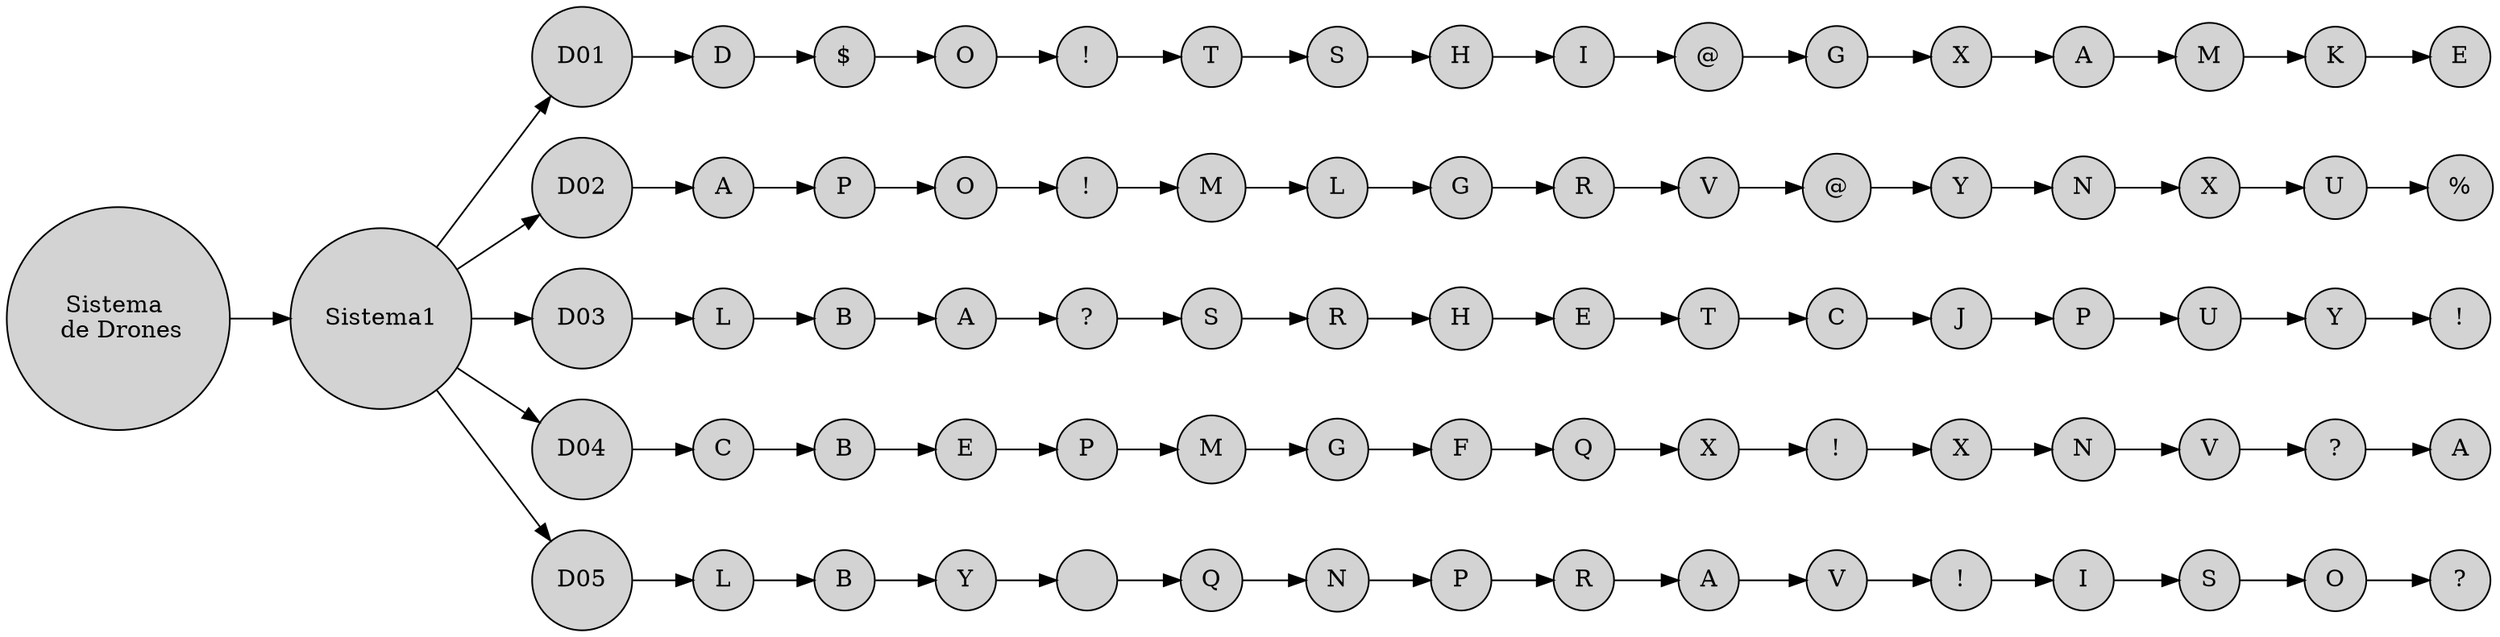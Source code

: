 digraph G {
    rankdir=LR
    node[shape=circle,style=filled]
    Nodo0[label="Sistema \n de Drones"]
	Nodo1[label="Sistema1"]
	Nodo110[label="D01"]
	Nodo111[label="D"]
	Nodo112[label="$"]
	Nodo113[label="O"]
	Nodo114[label="!"]
	Nodo115[label="T"]
	Nodo116[label="S"]
	Nodo117[label="H"]
	Nodo118[label="I"]
	Nodo119[label="@"]
	Nodo1110[label="G"]
	Nodo1111[label="X"]
	Nodo1112[label="A"]
	Nodo1113[label="M"]
	Nodo1114[label="K"]
	Nodo1115[label="E"]
	Nodo120[label="D02"]
	Nodo121[label="A"]
	Nodo122[label="P"]
	Nodo123[label="O"]
	Nodo124[label="!"]
	Nodo125[label="M"]
	Nodo126[label="L"]
	Nodo127[label="G"]
	Nodo128[label="R"]
	Nodo129[label="V"]
	Nodo1210[label="@"]
	Nodo1211[label="Y"]
	Nodo1212[label="N"]
	Nodo1213[label="X"]
	Nodo1214[label="U"]
	Nodo1215[label="%"]
	Nodo130[label="D03"]
	Nodo131[label="L"]
	Nodo132[label="B"]
	Nodo133[label="A"]
	Nodo134[label="?"]
	Nodo135[label="S"]
	Nodo136[label="R"]
	Nodo137[label="H"]
	Nodo138[label="E"]
	Nodo139[label="T"]
	Nodo1310[label="C"]
	Nodo1311[label="J"]
	Nodo1312[label="P"]
	Nodo1313[label="U"]
	Nodo1314[label="Y"]
	Nodo1315[label="!"]
	Nodo140[label="D04"]
	Nodo141[label="C"]
	Nodo142[label="B"]
	Nodo143[label="E"]
	Nodo144[label="P"]
	Nodo145[label="M"]
	Nodo146[label="G"]
	Nodo147[label="F"]
	Nodo148[label="Q"]
	Nodo149[label="X"]
	Nodo1410[label="!"]
	Nodo1411[label="X"]
	Nodo1412[label="N"]
	Nodo1413[label="V"]
	Nodo1414[label="?"]
	Nodo1415[label="A"]
	Nodo150[label="D05"]
	Nodo151[label="L"]
	Nodo152[label="B"]
	Nodo153[label="Y"]
	Nodo154[label=" "]
	Nodo155[label="Q"]
	Nodo156[label="N"]
	Nodo157[label="P"]
	Nodo158[label="R"]
	Nodo159[label="A"]
	Nodo1510[label="V"]
	Nodo1511[label="!"]
	Nodo1512[label="I"]
	Nodo1513[label="S"]
	Nodo1514[label="O"]
	Nodo1515[label="?"]
	Nodo0 -> Nodo1
	Nodo1 -> Nodo110 -> Nodo111 -> Nodo112 -> Nodo113 -> Nodo114 -> Nodo115 -> Nodo116 -> Nodo117 -> Nodo118 -> Nodo119 -> Nodo1110 -> Nodo1111 -> Nodo1112 -> Nodo1113 -> Nodo1114 -> Nodo1115
	Nodo1 -> Nodo120 -> Nodo121 -> Nodo122 -> Nodo123 -> Nodo124 -> Nodo125 -> Nodo126 -> Nodo127 -> Nodo128 -> Nodo129 -> Nodo1210 -> Nodo1211 -> Nodo1212 -> Nodo1213 -> Nodo1214 -> Nodo1215
	Nodo1 -> Nodo130 -> Nodo131 -> Nodo132 -> Nodo133 -> Nodo134 -> Nodo135 -> Nodo136 -> Nodo137 -> Nodo138 -> Nodo139 -> Nodo1310 -> Nodo1311 -> Nodo1312 -> Nodo1313 -> Nodo1314 -> Nodo1315
	Nodo1 -> Nodo140 -> Nodo141 -> Nodo142 -> Nodo143 -> Nodo144 -> Nodo145 -> Nodo146 -> Nodo147 -> Nodo148 -> Nodo149 -> Nodo1410 -> Nodo1411 -> Nodo1412 -> Nodo1413 -> Nodo1414 -> Nodo1415
	Nodo1 -> Nodo150 -> Nodo151 -> Nodo152 -> Nodo153 -> Nodo154 -> Nodo155 -> Nodo156 -> Nodo157 -> Nodo158 -> Nodo159 -> Nodo1510 -> Nodo1511 -> Nodo1512 -> Nodo1513 -> Nodo1514 -> Nodo1515

}